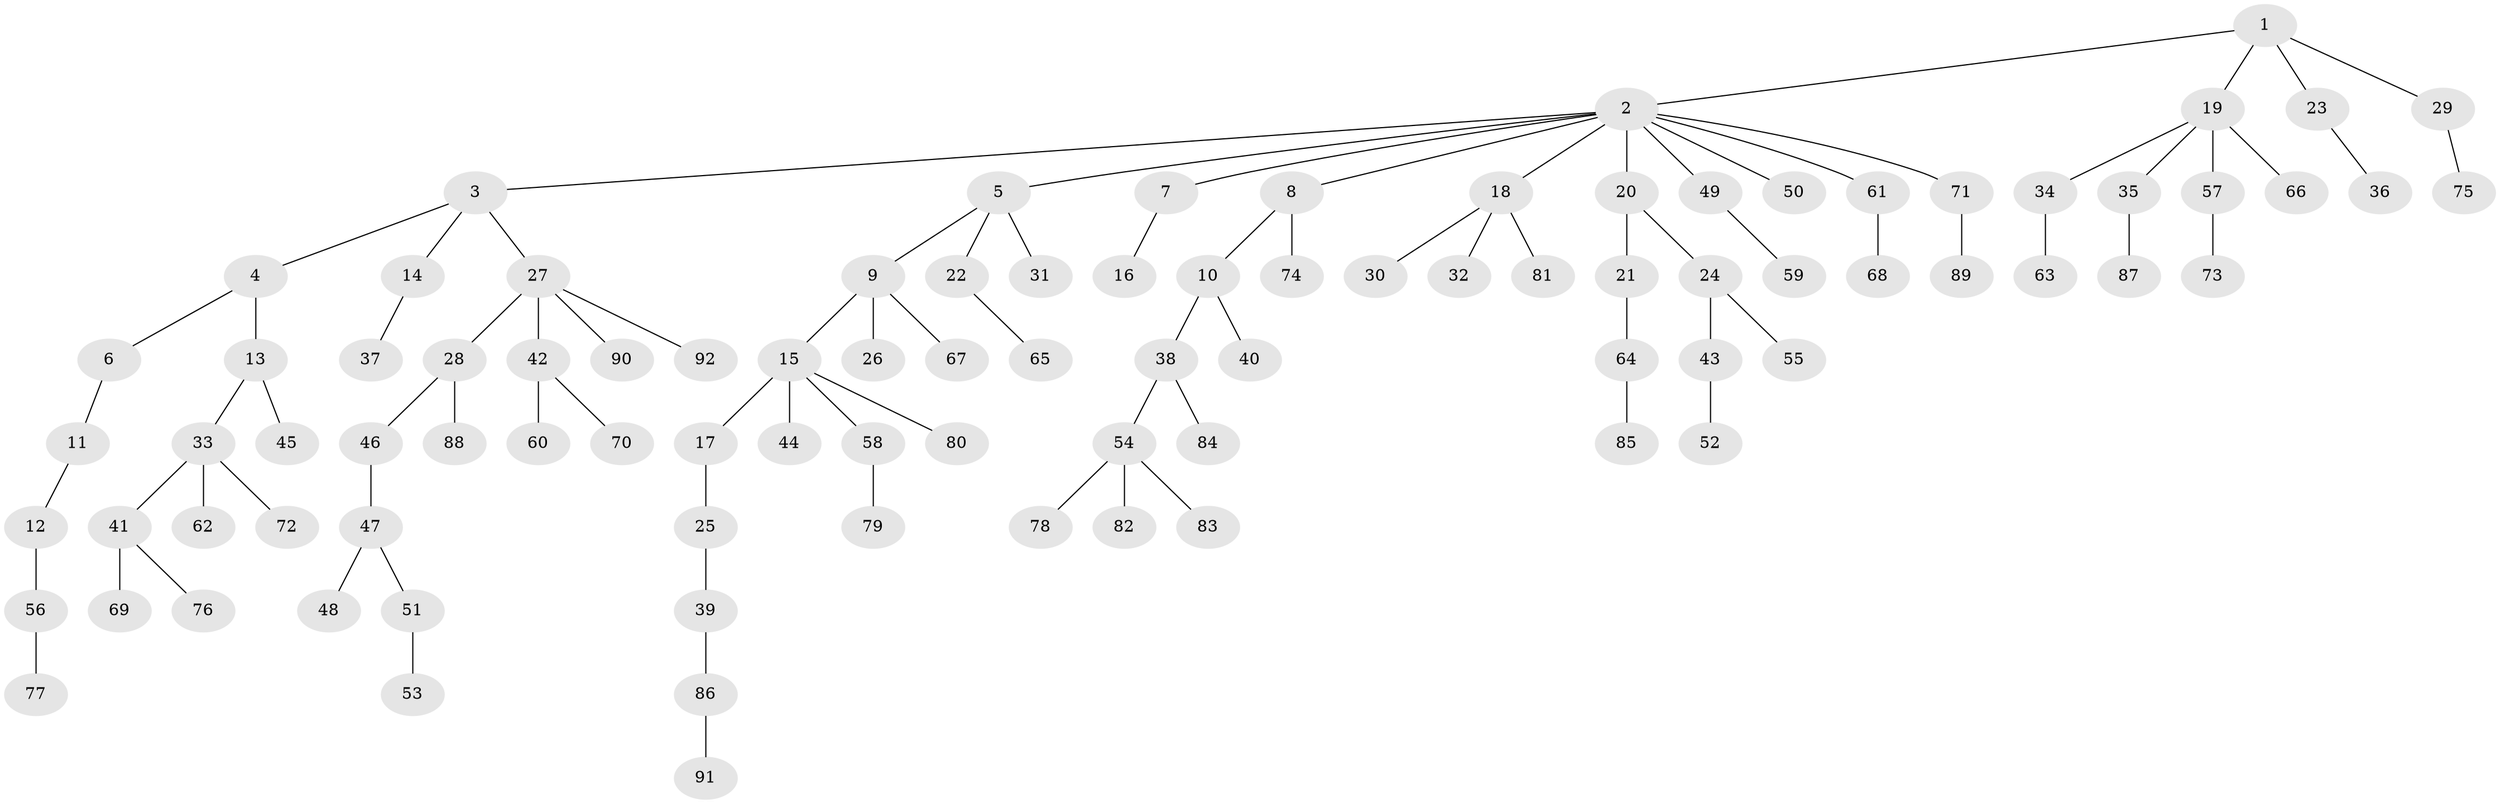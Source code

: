 // Generated by graph-tools (version 1.1) at 2025/50/03/09/25 03:50:23]
// undirected, 92 vertices, 91 edges
graph export_dot {
graph [start="1"]
  node [color=gray90,style=filled];
  1;
  2;
  3;
  4;
  5;
  6;
  7;
  8;
  9;
  10;
  11;
  12;
  13;
  14;
  15;
  16;
  17;
  18;
  19;
  20;
  21;
  22;
  23;
  24;
  25;
  26;
  27;
  28;
  29;
  30;
  31;
  32;
  33;
  34;
  35;
  36;
  37;
  38;
  39;
  40;
  41;
  42;
  43;
  44;
  45;
  46;
  47;
  48;
  49;
  50;
  51;
  52;
  53;
  54;
  55;
  56;
  57;
  58;
  59;
  60;
  61;
  62;
  63;
  64;
  65;
  66;
  67;
  68;
  69;
  70;
  71;
  72;
  73;
  74;
  75;
  76;
  77;
  78;
  79;
  80;
  81;
  82;
  83;
  84;
  85;
  86;
  87;
  88;
  89;
  90;
  91;
  92;
  1 -- 2;
  1 -- 19;
  1 -- 23;
  1 -- 29;
  2 -- 3;
  2 -- 5;
  2 -- 7;
  2 -- 8;
  2 -- 18;
  2 -- 20;
  2 -- 49;
  2 -- 50;
  2 -- 61;
  2 -- 71;
  3 -- 4;
  3 -- 14;
  3 -- 27;
  4 -- 6;
  4 -- 13;
  5 -- 9;
  5 -- 22;
  5 -- 31;
  6 -- 11;
  7 -- 16;
  8 -- 10;
  8 -- 74;
  9 -- 15;
  9 -- 26;
  9 -- 67;
  10 -- 38;
  10 -- 40;
  11 -- 12;
  12 -- 56;
  13 -- 33;
  13 -- 45;
  14 -- 37;
  15 -- 17;
  15 -- 44;
  15 -- 58;
  15 -- 80;
  17 -- 25;
  18 -- 30;
  18 -- 32;
  18 -- 81;
  19 -- 34;
  19 -- 35;
  19 -- 57;
  19 -- 66;
  20 -- 21;
  20 -- 24;
  21 -- 64;
  22 -- 65;
  23 -- 36;
  24 -- 43;
  24 -- 55;
  25 -- 39;
  27 -- 28;
  27 -- 42;
  27 -- 90;
  27 -- 92;
  28 -- 46;
  28 -- 88;
  29 -- 75;
  33 -- 41;
  33 -- 62;
  33 -- 72;
  34 -- 63;
  35 -- 87;
  38 -- 54;
  38 -- 84;
  39 -- 86;
  41 -- 69;
  41 -- 76;
  42 -- 60;
  42 -- 70;
  43 -- 52;
  46 -- 47;
  47 -- 48;
  47 -- 51;
  49 -- 59;
  51 -- 53;
  54 -- 78;
  54 -- 82;
  54 -- 83;
  56 -- 77;
  57 -- 73;
  58 -- 79;
  61 -- 68;
  64 -- 85;
  71 -- 89;
  86 -- 91;
}

